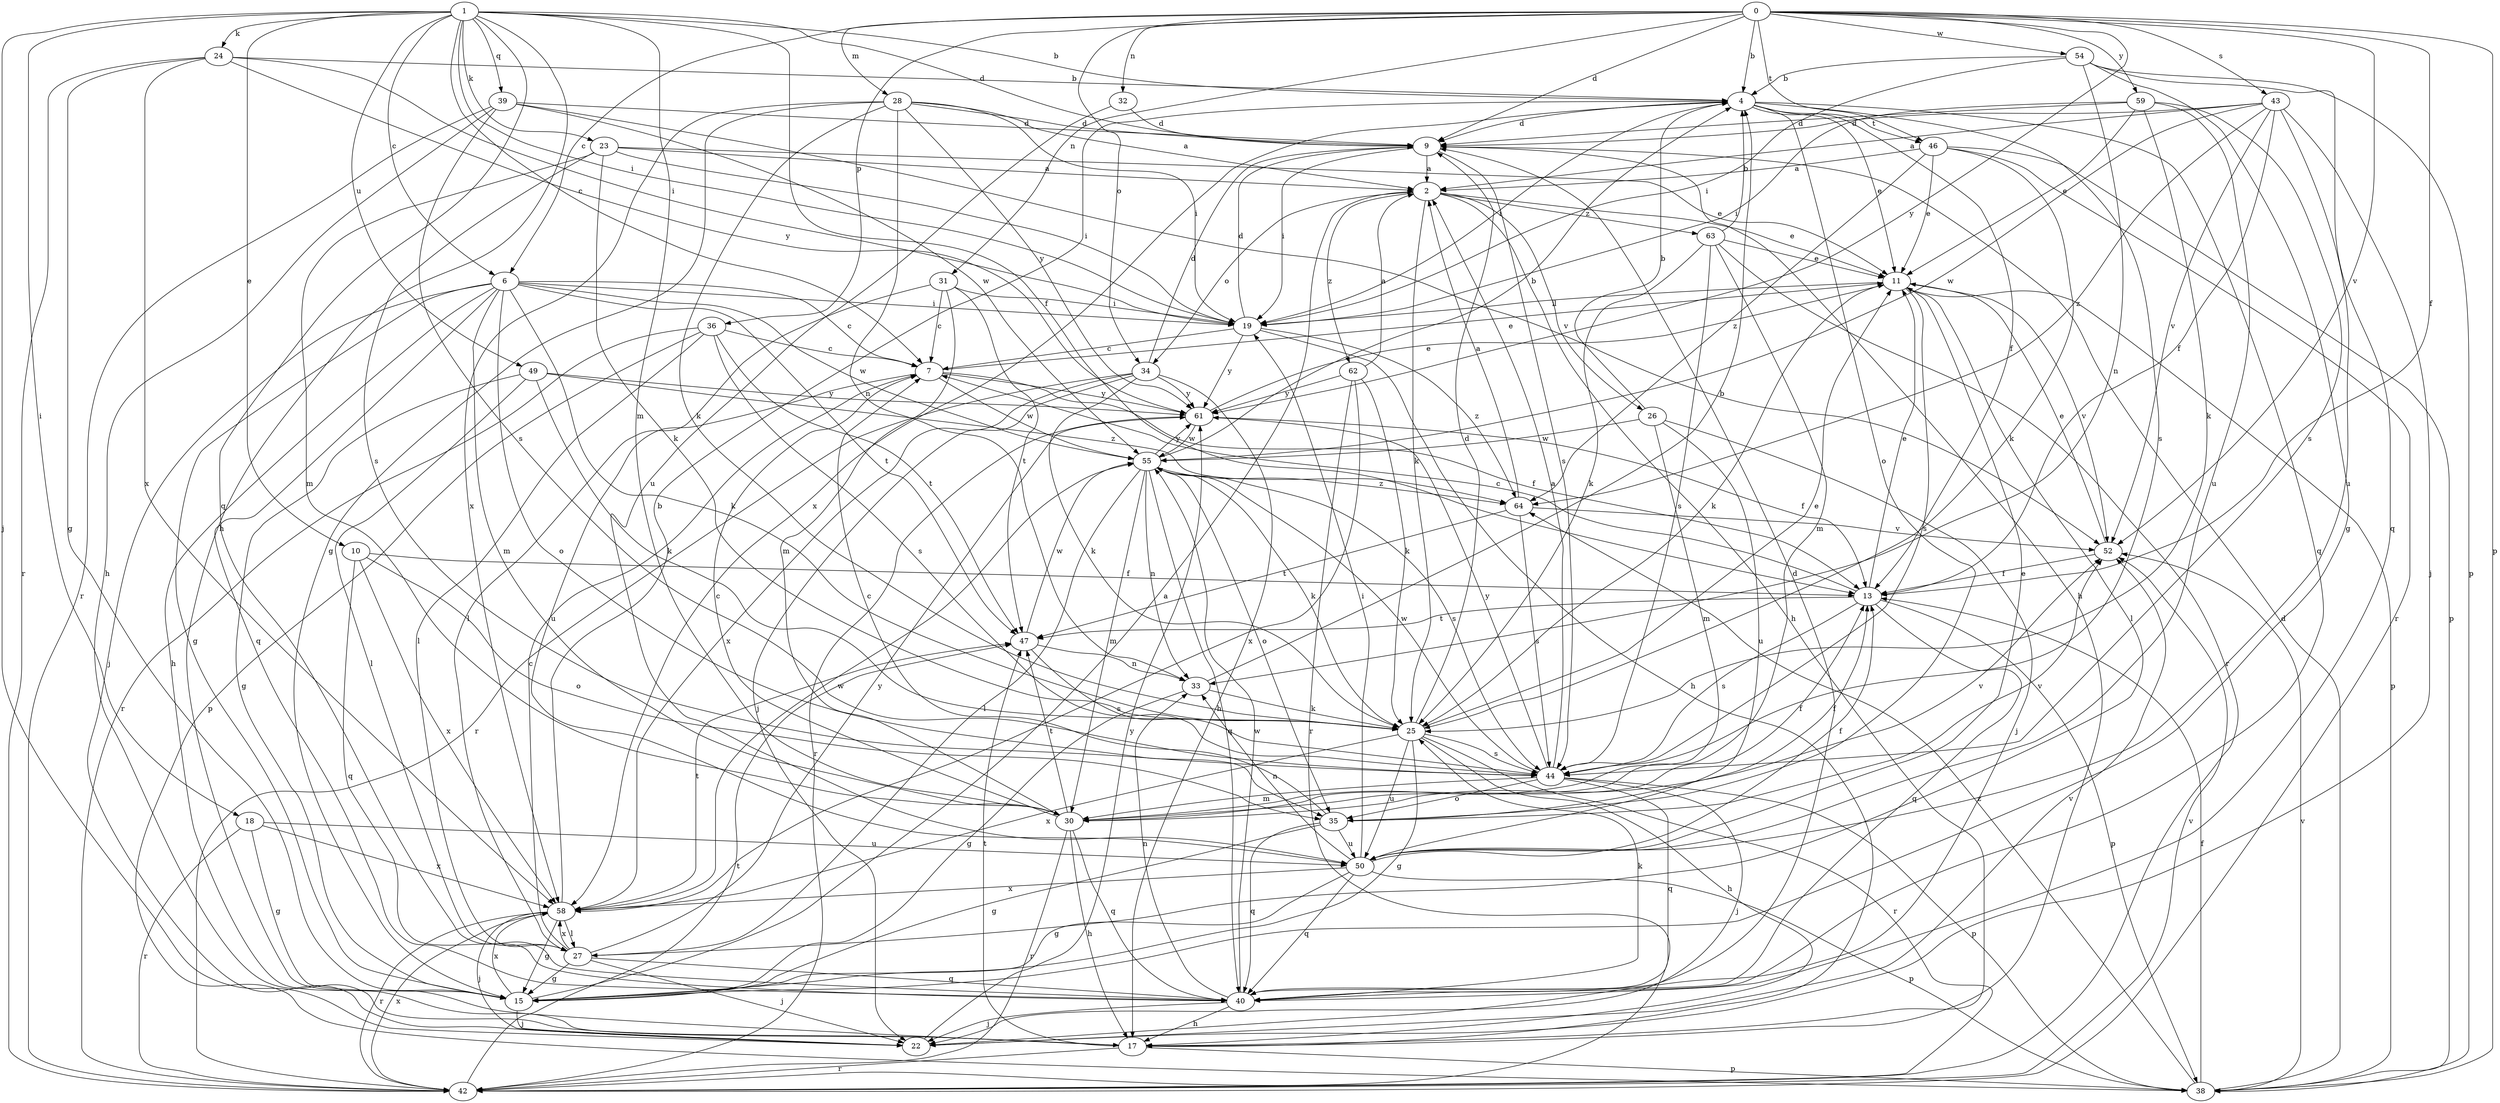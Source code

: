 strict digraph  {
0;
1;
2;
4;
6;
7;
9;
10;
11;
13;
15;
17;
18;
19;
22;
23;
24;
25;
26;
27;
28;
30;
31;
32;
33;
34;
35;
36;
38;
39;
40;
42;
43;
44;
46;
47;
49;
50;
52;
54;
55;
58;
59;
61;
62;
63;
64;
0 -> 4  [label=b];
0 -> 6  [label=c];
0 -> 9  [label=d];
0 -> 13  [label=f];
0 -> 28  [label=m];
0 -> 31  [label=n];
0 -> 32  [label=n];
0 -> 34  [label=o];
0 -> 36  [label=p];
0 -> 38  [label=p];
0 -> 43  [label=s];
0 -> 46  [label=t];
0 -> 52  [label=v];
0 -> 54  [label=w];
0 -> 59  [label=y];
0 -> 61  [label=y];
1 -> 4  [label=b];
1 -> 6  [label=c];
1 -> 7  [label=c];
1 -> 9  [label=d];
1 -> 10  [label=e];
1 -> 13  [label=f];
1 -> 17  [label=h];
1 -> 18  [label=i];
1 -> 19  [label=i];
1 -> 22  [label=j];
1 -> 23  [label=k];
1 -> 24  [label=k];
1 -> 30  [label=m];
1 -> 39  [label=q];
1 -> 40  [label=q];
1 -> 49  [label=u];
2 -> 11  [label=e];
2 -> 17  [label=h];
2 -> 25  [label=k];
2 -> 26  [label=l];
2 -> 34  [label=o];
2 -> 62  [label=z];
2 -> 63  [label=z];
4 -> 9  [label=d];
4 -> 11  [label=e];
4 -> 13  [label=f];
4 -> 19  [label=i];
4 -> 35  [label=o];
4 -> 40  [label=q];
4 -> 44  [label=s];
4 -> 46  [label=t];
4 -> 58  [label=x];
6 -> 7  [label=c];
6 -> 15  [label=g];
6 -> 17  [label=h];
6 -> 19  [label=i];
6 -> 22  [label=j];
6 -> 25  [label=k];
6 -> 30  [label=m];
6 -> 35  [label=o];
6 -> 40  [label=q];
6 -> 47  [label=t];
6 -> 55  [label=w];
7 -> 11  [label=e];
7 -> 13  [label=f];
7 -> 50  [label=u];
7 -> 55  [label=w];
7 -> 61  [label=y];
9 -> 2  [label=a];
9 -> 17  [label=h];
9 -> 19  [label=i];
9 -> 44  [label=s];
10 -> 13  [label=f];
10 -> 35  [label=o];
10 -> 40  [label=q];
10 -> 58  [label=x];
11 -> 19  [label=i];
11 -> 25  [label=k];
11 -> 27  [label=l];
11 -> 38  [label=p];
11 -> 44  [label=s];
11 -> 52  [label=v];
13 -> 7  [label=c];
13 -> 11  [label=e];
13 -> 38  [label=p];
13 -> 40  [label=q];
13 -> 44  [label=s];
13 -> 47  [label=t];
15 -> 2  [label=a];
15 -> 22  [label=j];
15 -> 58  [label=x];
17 -> 38  [label=p];
17 -> 42  [label=r];
17 -> 47  [label=t];
18 -> 15  [label=g];
18 -> 42  [label=r];
18 -> 50  [label=u];
18 -> 58  [label=x];
19 -> 7  [label=c];
19 -> 9  [label=d];
19 -> 17  [label=h];
19 -> 61  [label=y];
19 -> 64  [label=z];
22 -> 52  [label=v];
22 -> 61  [label=y];
23 -> 2  [label=a];
23 -> 11  [label=e];
23 -> 19  [label=i];
23 -> 25  [label=k];
23 -> 30  [label=m];
23 -> 44  [label=s];
24 -> 4  [label=b];
24 -> 15  [label=g];
24 -> 19  [label=i];
24 -> 42  [label=r];
24 -> 58  [label=x];
24 -> 61  [label=y];
25 -> 9  [label=d];
25 -> 11  [label=e];
25 -> 15  [label=g];
25 -> 17  [label=h];
25 -> 42  [label=r];
25 -> 44  [label=s];
25 -> 50  [label=u];
25 -> 58  [label=x];
26 -> 4  [label=b];
26 -> 22  [label=j];
26 -> 30  [label=m];
26 -> 50  [label=u];
26 -> 55  [label=w];
27 -> 7  [label=c];
27 -> 15  [label=g];
27 -> 22  [label=j];
27 -> 40  [label=q];
27 -> 58  [label=x];
27 -> 61  [label=y];
28 -> 2  [label=a];
28 -> 9  [label=d];
28 -> 15  [label=g];
28 -> 19  [label=i];
28 -> 25  [label=k];
28 -> 33  [label=n];
28 -> 58  [label=x];
28 -> 61  [label=y];
30 -> 7  [label=c];
30 -> 13  [label=f];
30 -> 17  [label=h];
30 -> 40  [label=q];
30 -> 42  [label=r];
30 -> 47  [label=t];
30 -> 52  [label=v];
31 -> 7  [label=c];
31 -> 19  [label=i];
31 -> 27  [label=l];
31 -> 30  [label=m];
31 -> 47  [label=t];
32 -> 9  [label=d];
32 -> 50  [label=u];
33 -> 4  [label=b];
33 -> 15  [label=g];
33 -> 25  [label=k];
34 -> 9  [label=d];
34 -> 17  [label=h];
34 -> 22  [label=j];
34 -> 25  [label=k];
34 -> 42  [label=r];
34 -> 58  [label=x];
34 -> 61  [label=y];
35 -> 7  [label=c];
35 -> 13  [label=f];
35 -> 15  [label=g];
35 -> 40  [label=q];
35 -> 50  [label=u];
35 -> 52  [label=v];
36 -> 7  [label=c];
36 -> 27  [label=l];
36 -> 38  [label=p];
36 -> 42  [label=r];
36 -> 44  [label=s];
36 -> 47  [label=t];
38 -> 9  [label=d];
38 -> 13  [label=f];
38 -> 52  [label=v];
38 -> 64  [label=z];
39 -> 9  [label=d];
39 -> 17  [label=h];
39 -> 42  [label=r];
39 -> 44  [label=s];
39 -> 52  [label=v];
39 -> 55  [label=w];
40 -> 9  [label=d];
40 -> 17  [label=h];
40 -> 22  [label=j];
40 -> 25  [label=k];
40 -> 33  [label=n];
40 -> 55  [label=w];
42 -> 47  [label=t];
42 -> 52  [label=v];
42 -> 58  [label=x];
43 -> 2  [label=a];
43 -> 9  [label=d];
43 -> 13  [label=f];
43 -> 22  [label=j];
43 -> 50  [label=u];
43 -> 52  [label=v];
43 -> 55  [label=w];
43 -> 64  [label=z];
44 -> 2  [label=a];
44 -> 22  [label=j];
44 -> 30  [label=m];
44 -> 35  [label=o];
44 -> 38  [label=p];
44 -> 40  [label=q];
44 -> 55  [label=w];
44 -> 61  [label=y];
46 -> 2  [label=a];
46 -> 11  [label=e];
46 -> 25  [label=k];
46 -> 38  [label=p];
46 -> 42  [label=r];
46 -> 64  [label=z];
47 -> 33  [label=n];
47 -> 44  [label=s];
47 -> 55  [label=w];
49 -> 15  [label=g];
49 -> 25  [label=k];
49 -> 27  [label=l];
49 -> 61  [label=y];
49 -> 64  [label=z];
50 -> 11  [label=e];
50 -> 13  [label=f];
50 -> 15  [label=g];
50 -> 19  [label=i];
50 -> 33  [label=n];
50 -> 38  [label=p];
50 -> 40  [label=q];
50 -> 58  [label=x];
52 -> 11  [label=e];
52 -> 13  [label=f];
54 -> 4  [label=b];
54 -> 15  [label=g];
54 -> 19  [label=i];
54 -> 33  [label=n];
54 -> 38  [label=p];
54 -> 40  [label=q];
55 -> 4  [label=b];
55 -> 25  [label=k];
55 -> 27  [label=l];
55 -> 30  [label=m];
55 -> 33  [label=n];
55 -> 35  [label=o];
55 -> 40  [label=q];
55 -> 44  [label=s];
55 -> 61  [label=y];
55 -> 64  [label=z];
58 -> 4  [label=b];
58 -> 15  [label=g];
58 -> 22  [label=j];
58 -> 27  [label=l];
58 -> 42  [label=r];
58 -> 47  [label=t];
58 -> 55  [label=w];
59 -> 9  [label=d];
59 -> 11  [label=e];
59 -> 19  [label=i];
59 -> 25  [label=k];
59 -> 44  [label=s];
59 -> 50  [label=u];
61 -> 11  [label=e];
61 -> 13  [label=f];
61 -> 42  [label=r];
61 -> 55  [label=w];
62 -> 2  [label=a];
62 -> 25  [label=k];
62 -> 42  [label=r];
62 -> 58  [label=x];
62 -> 61  [label=y];
63 -> 4  [label=b];
63 -> 11  [label=e];
63 -> 25  [label=k];
63 -> 30  [label=m];
63 -> 42  [label=r];
63 -> 44  [label=s];
64 -> 2  [label=a];
64 -> 44  [label=s];
64 -> 47  [label=t];
64 -> 52  [label=v];
}
